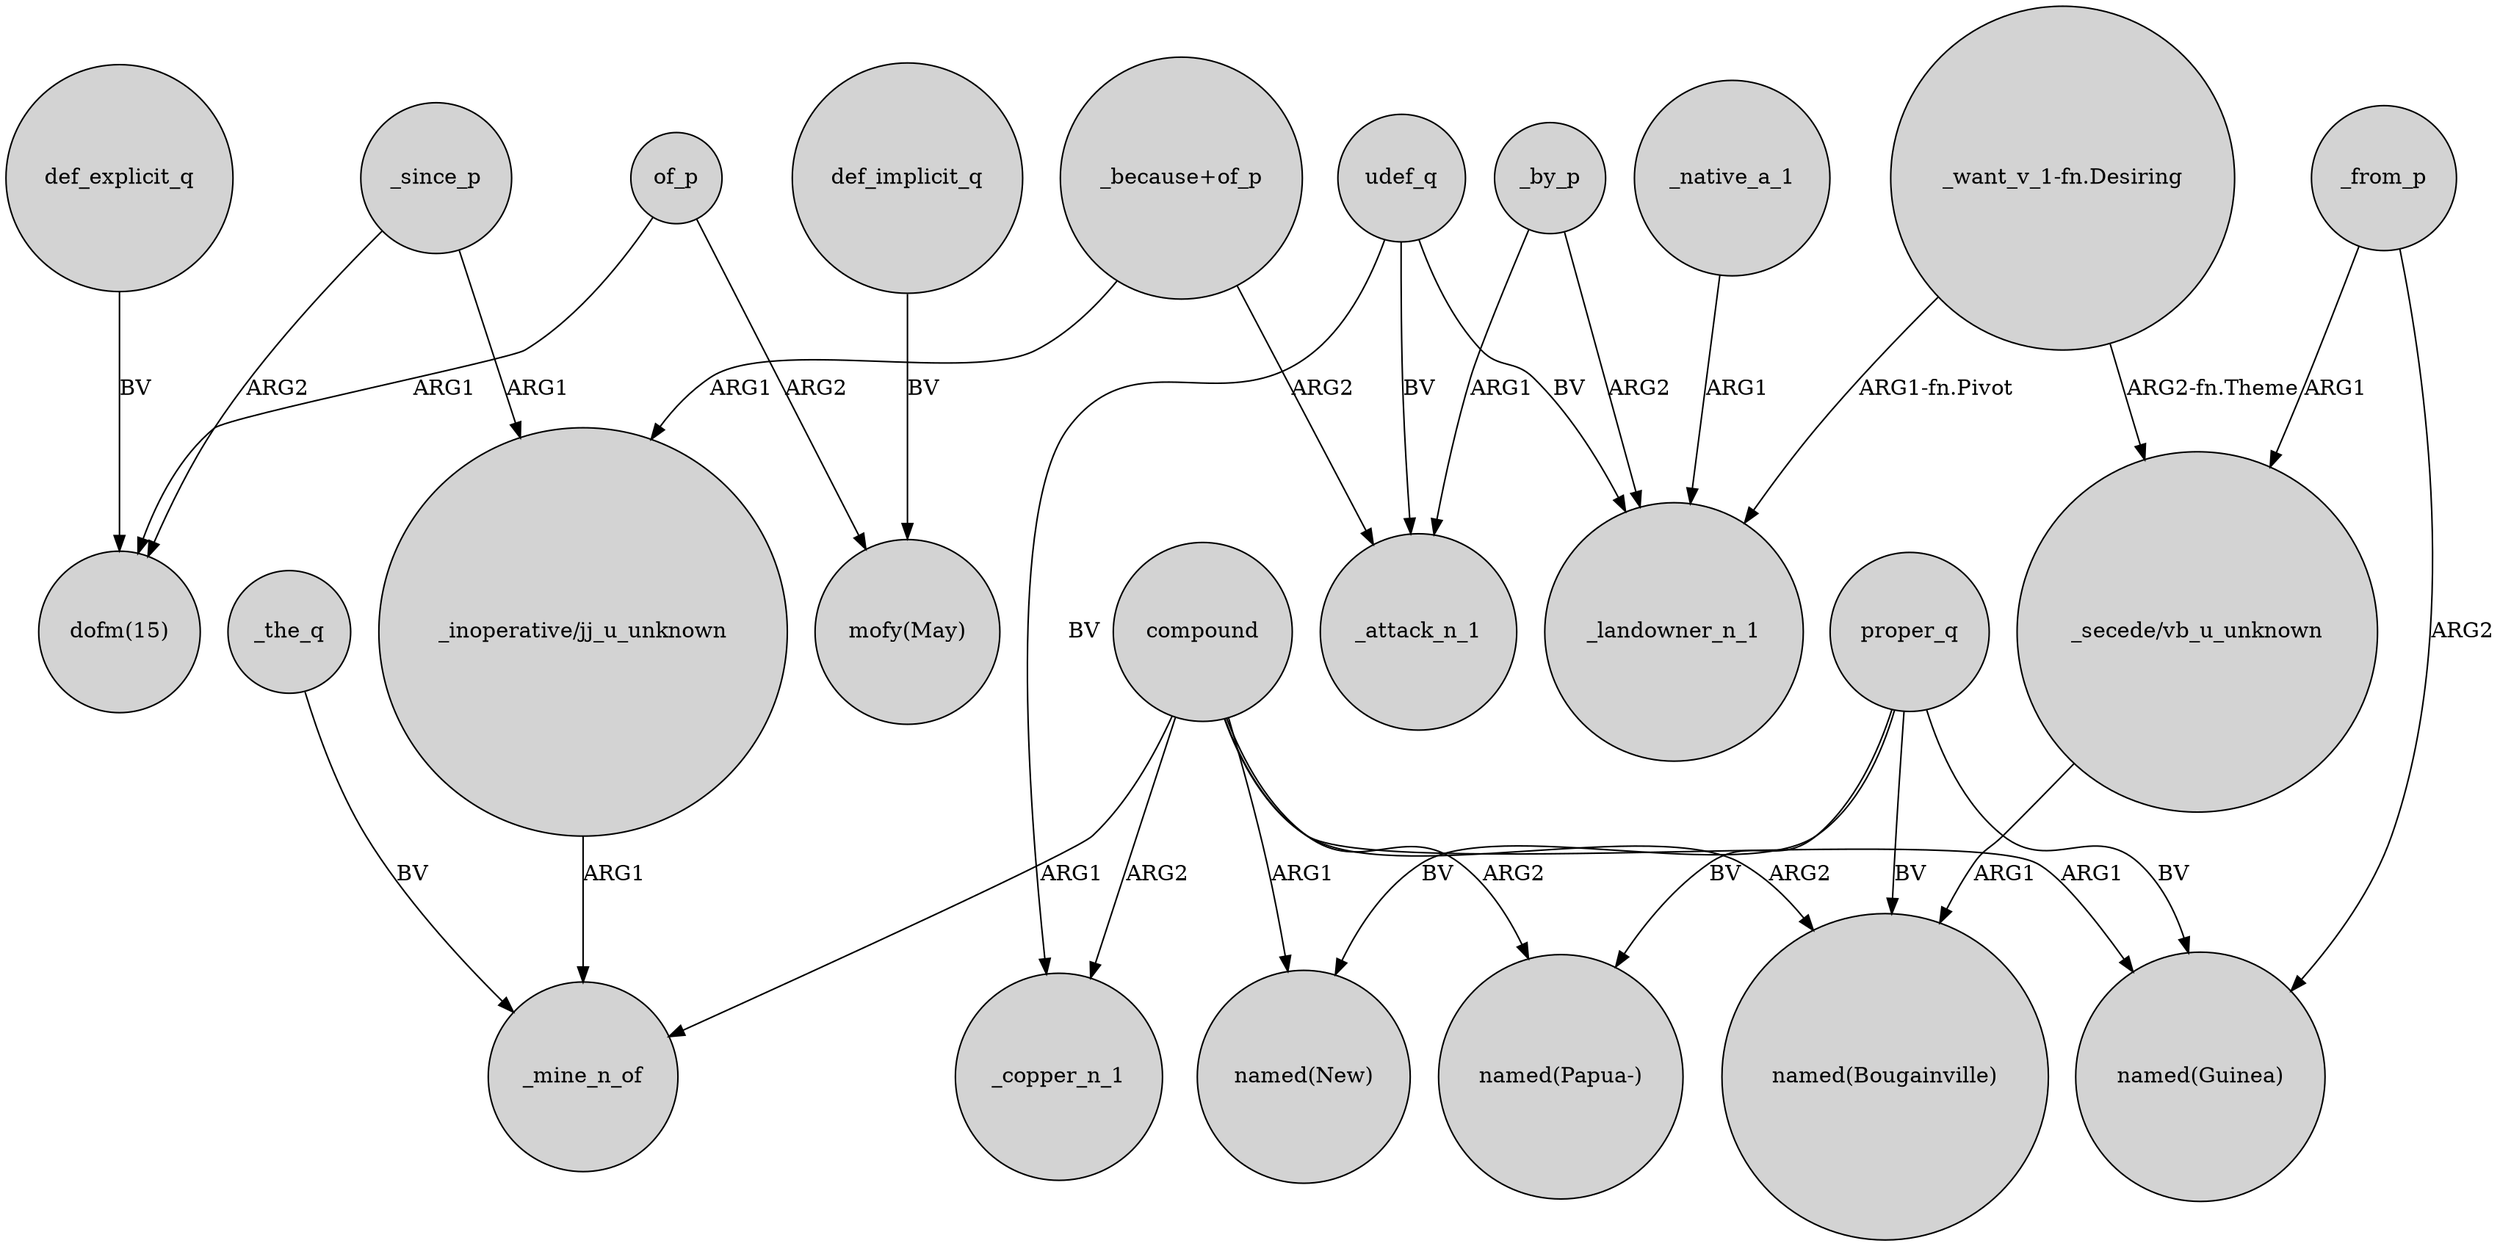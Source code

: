 digraph {
	node [shape=circle style=filled]
	def_explicit_q -> "dofm(15)" [label=BV]
	udef_q -> _copper_n_1 [label=BV]
	"_secede/vb_u_unknown" -> "named(Bougainville)" [label=ARG1]
	_from_p -> "_secede/vb_u_unknown" [label=ARG1]
	proper_q -> "named(Bougainville)" [label=BV]
	proper_q -> "named(New)" [label=BV]
	"_because+of_p" -> _attack_n_1 [label=ARG2]
	compound -> "named(Bougainville)" [label=ARG2]
	"_because+of_p" -> "_inoperative/jj_u_unknown" [label=ARG1]
	"_inoperative/jj_u_unknown" -> _mine_n_of [label=ARG1]
	compound -> "named(Guinea)" [label=ARG1]
	def_implicit_q -> "mofy(May)" [label=BV]
	"_want_v_1-fn.Desiring" -> "_secede/vb_u_unknown" [label="ARG2-fn.Theme"]
	_by_p -> _attack_n_1 [label=ARG1]
	_native_a_1 -> _landowner_n_1 [label=ARG1]
	_since_p -> "_inoperative/jj_u_unknown" [label=ARG1]
	_since_p -> "dofm(15)" [label=ARG2]
	proper_q -> "named(Papua-)" [label=BV]
	udef_q -> _landowner_n_1 [label=BV]
	"_want_v_1-fn.Desiring" -> _landowner_n_1 [label="ARG1-fn.Pivot"]
	_from_p -> "named(Guinea)" [label=ARG2]
	_the_q -> _mine_n_of [label=BV]
	compound -> "named(Papua-)" [label=ARG2]
	compound -> _mine_n_of [label=ARG1]
	proper_q -> "named(Guinea)" [label=BV]
	compound -> "named(New)" [label=ARG1]
	of_p -> "mofy(May)" [label=ARG2]
	udef_q -> _attack_n_1 [label=BV]
	compound -> _copper_n_1 [label=ARG2]
	of_p -> "dofm(15)" [label=ARG1]
	_by_p -> _landowner_n_1 [label=ARG2]
}

